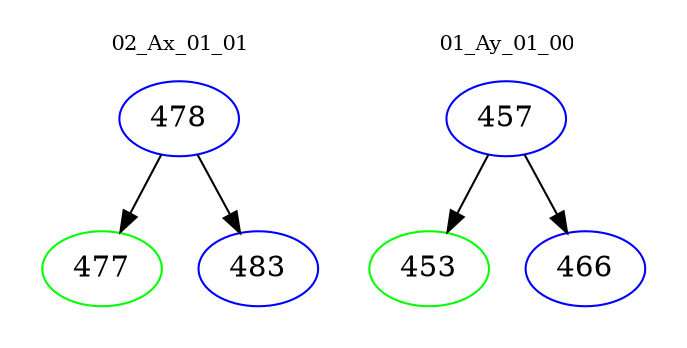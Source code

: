 digraph{
subgraph cluster_0 {
color = white
label = "02_Ax_01_01";
fontsize=10;
T0_478 [label="478", color="blue"]
T0_478 -> T0_477 [color="black"]
T0_477 [label="477", color="green"]
T0_478 -> T0_483 [color="black"]
T0_483 [label="483", color="blue"]
}
subgraph cluster_1 {
color = white
label = "01_Ay_01_00";
fontsize=10;
T1_457 [label="457", color="blue"]
T1_457 -> T1_453 [color="black"]
T1_453 [label="453", color="green"]
T1_457 -> T1_466 [color="black"]
T1_466 [label="466", color="blue"]
}
}
